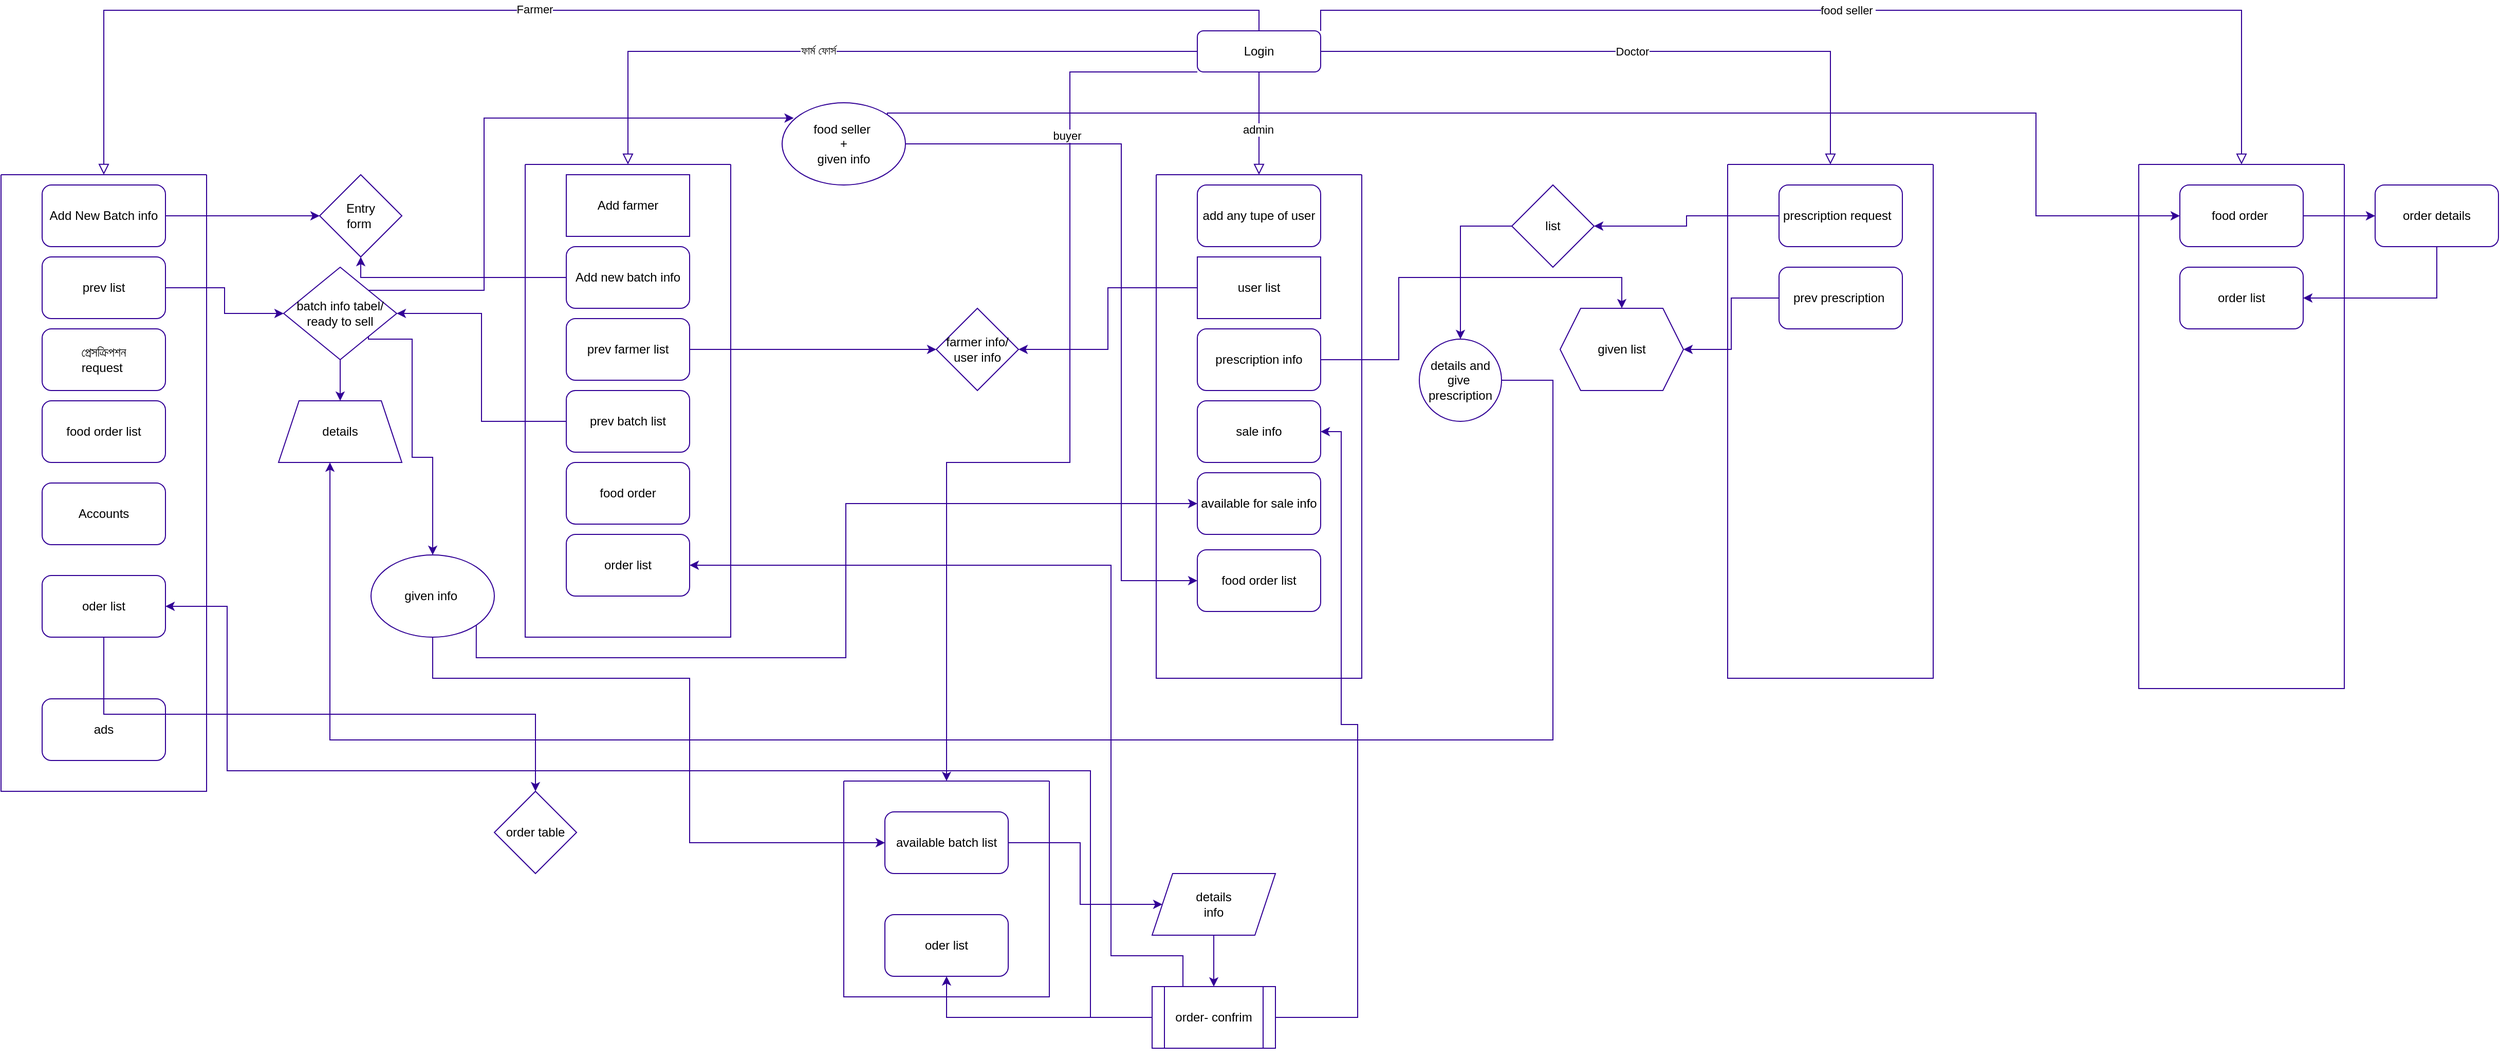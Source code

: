 <mxfile version="21.3.5" type="github">
  <diagram id="C5RBs43oDa-KdzZeNtuy" name="Page-1">
    <mxGraphModel dx="3695" dy="1528" grid="1" gridSize="10" guides="1" tooltips="1" connect="1" arrows="1" fold="1" page="1" pageScale="1" pageWidth="827" pageHeight="1169" math="0" shadow="0">
      <root>
        <mxCell id="WIyWlLk6GJQsqaUBKTNV-0" />
        <mxCell id="WIyWlLk6GJQsqaUBKTNV-1" parent="WIyWlLk6GJQsqaUBKTNV-0" />
        <mxCell id="WIyWlLk6GJQsqaUBKTNV-2" value="" style="rounded=0;html=1;jettySize=auto;orthogonalLoop=1;fontSize=11;endArrow=block;endFill=0;endSize=8;strokeWidth=1;shadow=0;labelBackgroundColor=none;edgeStyle=orthogonalEdgeStyle;entryX=0.5;entryY=0;entryDx=0;entryDy=0;exitX=0.5;exitY=0;exitDx=0;exitDy=0;strokeColor=#320096;" parent="WIyWlLk6GJQsqaUBKTNV-1" source="WIyWlLk6GJQsqaUBKTNV-3" target="rfF3xyyndjlrV5NvCtdU-0" edge="1">
          <mxGeometry relative="1" as="geometry">
            <mxPoint x="220" y="170" as="targetPoint" />
          </mxGeometry>
        </mxCell>
        <mxCell id="rfF3xyyndjlrV5NvCtdU-1" value="Farmer" style="edgeLabel;html=1;align=center;verticalAlign=middle;resizable=0;points=[];strokeColor=#320096;" vertex="1" connectable="0" parent="WIyWlLk6GJQsqaUBKTNV-2">
          <mxGeometry x="0.112" y="-1" relative="1" as="geometry">
            <mxPoint as="offset" />
          </mxGeometry>
        </mxCell>
        <mxCell id="rfF3xyyndjlrV5NvCtdU-62" style="edgeStyle=orthogonalEdgeStyle;rounded=0;orthogonalLoop=1;jettySize=auto;html=1;exitX=0;exitY=1;exitDx=0;exitDy=0;strokeColor=#320096;" edge="1" parent="WIyWlLk6GJQsqaUBKTNV-1" source="WIyWlLk6GJQsqaUBKTNV-3" target="rfF3xyyndjlrV5NvCtdU-61">
          <mxGeometry relative="1" as="geometry">
            <Array as="points">
              <mxPoint x="230" y="90" />
              <mxPoint x="230" y="470" />
              <mxPoint x="110" y="470" />
            </Array>
          </mxGeometry>
        </mxCell>
        <mxCell id="rfF3xyyndjlrV5NvCtdU-63" value="buyer" style="edgeLabel;html=1;align=center;verticalAlign=middle;resizable=0;points=[];strokeColor=#320096;" vertex="1" connectable="0" parent="rfF3xyyndjlrV5NvCtdU-62">
          <mxGeometry x="-0.601" y="-3" relative="1" as="geometry">
            <mxPoint y="-1" as="offset" />
          </mxGeometry>
        </mxCell>
        <mxCell id="WIyWlLk6GJQsqaUBKTNV-3" value="Login" style="rounded=1;whiteSpace=wrap;html=1;fontSize=12;glass=0;strokeWidth=1;shadow=0;strokeColor=#320096;" parent="WIyWlLk6GJQsqaUBKTNV-1" vertex="1">
          <mxGeometry x="354" y="50" width="120" height="40" as="geometry" />
        </mxCell>
        <mxCell id="rfF3xyyndjlrV5NvCtdU-0" value="" style="swimlane;startSize=0;strokeColor=#320096;" vertex="1" parent="WIyWlLk6GJQsqaUBKTNV-1">
          <mxGeometry x="-810" y="190" width="200" height="600" as="geometry">
            <mxRectangle x="10" y="180" width="50" height="40" as="alternateBounds" />
          </mxGeometry>
        </mxCell>
        <mxCell id="rfF3xyyndjlrV5NvCtdU-9" value="Add New Batch info" style="rounded=1;whiteSpace=wrap;html=1;strokeColor=#320096;" vertex="1" parent="rfF3xyyndjlrV5NvCtdU-0">
          <mxGeometry x="40" y="10" width="120" height="60" as="geometry" />
        </mxCell>
        <mxCell id="rfF3xyyndjlrV5NvCtdU-10" value="prev list" style="rounded=1;whiteSpace=wrap;html=1;strokeColor=#320096;" vertex="1" parent="rfF3xyyndjlrV5NvCtdU-0">
          <mxGeometry x="40" y="80" width="120" height="60" as="geometry" />
        </mxCell>
        <mxCell id="rfF3xyyndjlrV5NvCtdU-11" value="প্রেসক্রিপশন&lt;br&gt;request&amp;nbsp;" style="rounded=1;whiteSpace=wrap;html=1;strokeColor=#320096;" vertex="1" parent="rfF3xyyndjlrV5NvCtdU-0">
          <mxGeometry x="40" y="150" width="120" height="60" as="geometry" />
        </mxCell>
        <mxCell id="rfF3xyyndjlrV5NvCtdU-12" value="food order list" style="rounded=1;whiteSpace=wrap;html=1;strokeColor=#320096;" vertex="1" parent="rfF3xyyndjlrV5NvCtdU-0">
          <mxGeometry x="40" y="220" width="120" height="60" as="geometry" />
        </mxCell>
        <mxCell id="rfF3xyyndjlrV5NvCtdU-14" value="ads" style="rounded=1;whiteSpace=wrap;html=1;strokeColor=#320096;" vertex="1" parent="rfF3xyyndjlrV5NvCtdU-0">
          <mxGeometry x="40" y="510" width="120" height="60" as="geometry" />
        </mxCell>
        <mxCell id="rfF3xyyndjlrV5NvCtdU-18" value="Accounts" style="rounded=1;whiteSpace=wrap;html=1;strokeColor=#320096;" vertex="1" parent="rfF3xyyndjlrV5NvCtdU-0">
          <mxGeometry x="40" y="300" width="120" height="60" as="geometry" />
        </mxCell>
        <mxCell id="rfF3xyyndjlrV5NvCtdU-78" value="oder list" style="rounded=1;whiteSpace=wrap;html=1;strokeColor=#320096;" vertex="1" parent="rfF3xyyndjlrV5NvCtdU-0">
          <mxGeometry x="40" y="390" width="120" height="60" as="geometry" />
        </mxCell>
        <mxCell id="rfF3xyyndjlrV5NvCtdU-2" value="" style="swimlane;startSize=0;strokeColor=#320096;" vertex="1" parent="WIyWlLk6GJQsqaUBKTNV-1">
          <mxGeometry x="-300" y="180" width="200" height="460" as="geometry">
            <mxRectangle x="270" y="180" width="50" height="40" as="alternateBounds" />
          </mxGeometry>
        </mxCell>
        <mxCell id="rfF3xyyndjlrV5NvCtdU-15" value="Add farmer" style="whiteSpace=wrap;html=1;strokeColor=#320096;" vertex="1" parent="rfF3xyyndjlrV5NvCtdU-2">
          <mxGeometry x="40" y="10" width="120" height="60" as="geometry" />
        </mxCell>
        <mxCell id="rfF3xyyndjlrV5NvCtdU-16" value="Add new batch info" style="rounded=1;whiteSpace=wrap;html=1;strokeColor=#320096;" vertex="1" parent="rfF3xyyndjlrV5NvCtdU-2">
          <mxGeometry x="40" y="80" width="120" height="60" as="geometry" />
        </mxCell>
        <mxCell id="rfF3xyyndjlrV5NvCtdU-19" value="prev farmer list" style="rounded=1;whiteSpace=wrap;html=1;strokeColor=#320096;" vertex="1" parent="rfF3xyyndjlrV5NvCtdU-2">
          <mxGeometry x="40" y="150" width="120" height="60" as="geometry" />
        </mxCell>
        <mxCell id="rfF3xyyndjlrV5NvCtdU-20" value="prev batch list" style="rounded=1;whiteSpace=wrap;html=1;strokeColor=#320096;" vertex="1" parent="rfF3xyyndjlrV5NvCtdU-2">
          <mxGeometry x="40" y="220" width="120" height="60" as="geometry" />
        </mxCell>
        <mxCell id="rfF3xyyndjlrV5NvCtdU-22" value="food order" style="rounded=1;whiteSpace=wrap;html=1;strokeColor=#320096;" vertex="1" parent="rfF3xyyndjlrV5NvCtdU-2">
          <mxGeometry x="40" y="290" width="120" height="60" as="geometry" />
        </mxCell>
        <mxCell id="rfF3xyyndjlrV5NvCtdU-82" value="order list" style="rounded=1;whiteSpace=wrap;html=1;strokeColor=#320096;" vertex="1" parent="rfF3xyyndjlrV5NvCtdU-2">
          <mxGeometry x="40" y="360" width="120" height="60" as="geometry" />
        </mxCell>
        <mxCell id="rfF3xyyndjlrV5NvCtdU-7" value="" style="rounded=0;html=1;jettySize=auto;orthogonalLoop=1;fontSize=11;endArrow=block;endFill=0;endSize=8;strokeWidth=1;shadow=0;labelBackgroundColor=none;edgeStyle=orthogonalEdgeStyle;entryX=0.5;entryY=0;entryDx=0;entryDy=0;strokeColor=#320096;" edge="1" parent="WIyWlLk6GJQsqaUBKTNV-1" source="WIyWlLk6GJQsqaUBKTNV-3" target="rfF3xyyndjlrV5NvCtdU-2">
          <mxGeometry relative="1" as="geometry">
            <mxPoint x="350" y="70" as="sourcePoint" />
            <mxPoint x="111" y="187" as="targetPoint" />
          </mxGeometry>
        </mxCell>
        <mxCell id="rfF3xyyndjlrV5NvCtdU-8" value="ফার্ম ফোর্স" style="edgeLabel;html=1;align=center;verticalAlign=middle;resizable=0;points=[];strokeColor=#320096;" vertex="1" connectable="0" parent="rfF3xyyndjlrV5NvCtdU-7">
          <mxGeometry x="0.112" y="-1" relative="1" as="geometry">
            <mxPoint as="offset" />
          </mxGeometry>
        </mxCell>
        <mxCell id="rfF3xyyndjlrV5NvCtdU-23" value="" style="swimlane;startSize=0;strokeColor=#320096;" vertex="1" parent="WIyWlLk6GJQsqaUBKTNV-1">
          <mxGeometry x="314" y="190" width="200" height="490" as="geometry" />
        </mxCell>
        <mxCell id="rfF3xyyndjlrV5NvCtdU-27" value="add any tupe of user" style="rounded=1;whiteSpace=wrap;html=1;strokeColor=#320096;" vertex="1" parent="rfF3xyyndjlrV5NvCtdU-23">
          <mxGeometry x="40" y="10" width="120" height="60" as="geometry" />
        </mxCell>
        <mxCell id="rfF3xyyndjlrV5NvCtdU-28" value="user list" style="rounded=0;whiteSpace=wrap;html=1;strokeColor=#320096;" vertex="1" parent="rfF3xyyndjlrV5NvCtdU-23">
          <mxGeometry x="40" y="80" width="120" height="60" as="geometry" />
        </mxCell>
        <mxCell id="rfF3xyyndjlrV5NvCtdU-29" value="prescription info" style="rounded=1;whiteSpace=wrap;html=1;strokeColor=#320096;" vertex="1" parent="rfF3xyyndjlrV5NvCtdU-23">
          <mxGeometry x="40" y="150" width="120" height="60" as="geometry" />
        </mxCell>
        <mxCell id="rfF3xyyndjlrV5NvCtdU-30" value="sale info" style="rounded=1;whiteSpace=wrap;html=1;strokeColor=#320096;" vertex="1" parent="rfF3xyyndjlrV5NvCtdU-23">
          <mxGeometry x="40" y="220" width="120" height="60" as="geometry" />
        </mxCell>
        <mxCell id="rfF3xyyndjlrV5NvCtdU-31" value="available for sale info" style="rounded=1;whiteSpace=wrap;html=1;strokeColor=#320096;" vertex="1" parent="rfF3xyyndjlrV5NvCtdU-23">
          <mxGeometry x="40" y="290" width="120" height="60" as="geometry" />
        </mxCell>
        <mxCell id="rfF3xyyndjlrV5NvCtdU-87" value="food order list" style="rounded=1;whiteSpace=wrap;html=1;strokeColor=#320096;" vertex="1" parent="rfF3xyyndjlrV5NvCtdU-23">
          <mxGeometry x="40" y="365" width="120" height="60" as="geometry" />
        </mxCell>
        <mxCell id="rfF3xyyndjlrV5NvCtdU-25" value="" style="rounded=0;html=1;jettySize=auto;orthogonalLoop=1;fontSize=11;endArrow=block;endFill=0;endSize=8;strokeWidth=1;shadow=0;labelBackgroundColor=none;edgeStyle=orthogonalEdgeStyle;entryX=0.5;entryY=0;entryDx=0;entryDy=0;exitX=0.5;exitY=1;exitDx=0;exitDy=0;strokeColor=#320096;" edge="1" parent="WIyWlLk6GJQsqaUBKTNV-1" source="WIyWlLk6GJQsqaUBKTNV-3" target="rfF3xyyndjlrV5NvCtdU-23">
          <mxGeometry relative="1" as="geometry">
            <mxPoint x="364" y="80" as="sourcePoint" />
            <mxPoint y="200" as="targetPoint" />
          </mxGeometry>
        </mxCell>
        <mxCell id="rfF3xyyndjlrV5NvCtdU-26" value="admin" style="edgeLabel;html=1;align=center;verticalAlign=middle;resizable=0;points=[];strokeColor=#320096;" vertex="1" connectable="0" parent="rfF3xyyndjlrV5NvCtdU-25">
          <mxGeometry x="0.112" y="-1" relative="1" as="geometry">
            <mxPoint as="offset" />
          </mxGeometry>
        </mxCell>
        <mxCell id="rfF3xyyndjlrV5NvCtdU-32" value="Entry&lt;br&gt;form&amp;nbsp;" style="rhombus;whiteSpace=wrap;html=1;strokeColor=#320096;" vertex="1" parent="WIyWlLk6GJQsqaUBKTNV-1">
          <mxGeometry x="-500" y="190" width="80" height="80" as="geometry" />
        </mxCell>
        <mxCell id="rfF3xyyndjlrV5NvCtdU-33" style="edgeStyle=orthogonalEdgeStyle;rounded=0;orthogonalLoop=1;jettySize=auto;html=1;entryX=0;entryY=0.5;entryDx=0;entryDy=0;strokeColor=#320096;" edge="1" parent="WIyWlLk6GJQsqaUBKTNV-1" source="rfF3xyyndjlrV5NvCtdU-9" target="rfF3xyyndjlrV5NvCtdU-32">
          <mxGeometry relative="1" as="geometry" />
        </mxCell>
        <mxCell id="rfF3xyyndjlrV5NvCtdU-34" style="edgeStyle=orthogonalEdgeStyle;rounded=0;orthogonalLoop=1;jettySize=auto;html=1;entryX=0.5;entryY=1;entryDx=0;entryDy=0;strokeColor=#320096;" edge="1" parent="WIyWlLk6GJQsqaUBKTNV-1" source="rfF3xyyndjlrV5NvCtdU-16" target="rfF3xyyndjlrV5NvCtdU-32">
          <mxGeometry relative="1" as="geometry" />
        </mxCell>
        <mxCell id="rfF3xyyndjlrV5NvCtdU-57" style="edgeStyle=orthogonalEdgeStyle;rounded=0;orthogonalLoop=1;jettySize=auto;html=1;exitX=0.5;exitY=1;exitDx=0;exitDy=0;entryX=0.5;entryY=0;entryDx=0;entryDy=0;strokeColor=#320096;" edge="1" parent="WIyWlLk6GJQsqaUBKTNV-1" source="rfF3xyyndjlrV5NvCtdU-35" target="rfF3xyyndjlrV5NvCtdU-51">
          <mxGeometry relative="1" as="geometry" />
        </mxCell>
        <mxCell id="rfF3xyyndjlrV5NvCtdU-65" style="edgeStyle=orthogonalEdgeStyle;rounded=0;orthogonalLoop=1;jettySize=auto;html=1;exitX=1;exitY=1;exitDx=0;exitDy=0;entryX=0.5;entryY=0;entryDx=0;entryDy=0;strokeColor=#320096;" edge="1" parent="WIyWlLk6GJQsqaUBKTNV-1" source="rfF3xyyndjlrV5NvCtdU-35" target="rfF3xyyndjlrV5NvCtdU-64">
          <mxGeometry relative="1" as="geometry">
            <Array as="points">
              <mxPoint x="-410" y="350" />
              <mxPoint x="-410" y="465" />
              <mxPoint x="-390" y="465" />
            </Array>
          </mxGeometry>
        </mxCell>
        <mxCell id="rfF3xyyndjlrV5NvCtdU-85" style="edgeStyle=orthogonalEdgeStyle;rounded=0;orthogonalLoop=1;jettySize=auto;html=1;exitX=1;exitY=0;exitDx=0;exitDy=0;entryX=0.094;entryY=0.186;entryDx=0;entryDy=0;entryPerimeter=0;strokeColor=#320096;" edge="1" parent="WIyWlLk6GJQsqaUBKTNV-1" source="rfF3xyyndjlrV5NvCtdU-35" target="rfF3xyyndjlrV5NvCtdU-84">
          <mxGeometry relative="1" as="geometry">
            <Array as="points">
              <mxPoint x="-340" y="302" />
              <mxPoint x="-340" y="135" />
            </Array>
          </mxGeometry>
        </mxCell>
        <mxCell id="rfF3xyyndjlrV5NvCtdU-35" value="batch info tabel/ ready to sell" style="rhombus;whiteSpace=wrap;html=1;strokeColor=#320096;" vertex="1" parent="WIyWlLk6GJQsqaUBKTNV-1">
          <mxGeometry x="-535" y="280" width="110" height="90" as="geometry" />
        </mxCell>
        <mxCell id="rfF3xyyndjlrV5NvCtdU-36" style="edgeStyle=orthogonalEdgeStyle;rounded=0;orthogonalLoop=1;jettySize=auto;html=1;entryX=0;entryY=0.5;entryDx=0;entryDy=0;strokeColor=#320096;" edge="1" parent="WIyWlLk6GJQsqaUBKTNV-1" source="rfF3xyyndjlrV5NvCtdU-10" target="rfF3xyyndjlrV5NvCtdU-35">
          <mxGeometry relative="1" as="geometry" />
        </mxCell>
        <mxCell id="rfF3xyyndjlrV5NvCtdU-37" style="edgeStyle=orthogonalEdgeStyle;rounded=0;orthogonalLoop=1;jettySize=auto;html=1;entryX=1;entryY=0.5;entryDx=0;entryDy=0;strokeColor=#320096;" edge="1" parent="WIyWlLk6GJQsqaUBKTNV-1" source="rfF3xyyndjlrV5NvCtdU-20" target="rfF3xyyndjlrV5NvCtdU-35">
          <mxGeometry relative="1" as="geometry" />
        </mxCell>
        <mxCell id="rfF3xyyndjlrV5NvCtdU-38" value="farmer info/ user info" style="rhombus;whiteSpace=wrap;html=1;strokeColor=#320096;" vertex="1" parent="WIyWlLk6GJQsqaUBKTNV-1">
          <mxGeometry x="100" y="320" width="80" height="80" as="geometry" />
        </mxCell>
        <mxCell id="rfF3xyyndjlrV5NvCtdU-39" style="edgeStyle=orthogonalEdgeStyle;rounded=0;orthogonalLoop=1;jettySize=auto;html=1;entryX=0;entryY=0.5;entryDx=0;entryDy=0;strokeColor=#320096;" edge="1" parent="WIyWlLk6GJQsqaUBKTNV-1" source="rfF3xyyndjlrV5NvCtdU-19" target="rfF3xyyndjlrV5NvCtdU-38">
          <mxGeometry relative="1" as="geometry" />
        </mxCell>
        <mxCell id="rfF3xyyndjlrV5NvCtdU-40" style="edgeStyle=orthogonalEdgeStyle;rounded=0;orthogonalLoop=1;jettySize=auto;html=1;strokeColor=#320096;" edge="1" parent="WIyWlLk6GJQsqaUBKTNV-1" source="rfF3xyyndjlrV5NvCtdU-28" target="rfF3xyyndjlrV5NvCtdU-38">
          <mxGeometry relative="1" as="geometry" />
        </mxCell>
        <mxCell id="rfF3xyyndjlrV5NvCtdU-41" value="" style="swimlane;startSize=0;strokeColor=#320096;" vertex="1" parent="WIyWlLk6GJQsqaUBKTNV-1">
          <mxGeometry x="870" y="180" width="200" height="500" as="geometry" />
        </mxCell>
        <mxCell id="rfF3xyyndjlrV5NvCtdU-45" value="prescription request&amp;nbsp;&amp;nbsp;" style="rounded=1;whiteSpace=wrap;html=1;strokeColor=#320096;" vertex="1" parent="rfF3xyyndjlrV5NvCtdU-41">
          <mxGeometry x="50" y="20" width="120" height="60" as="geometry" />
        </mxCell>
        <mxCell id="rfF3xyyndjlrV5NvCtdU-53" value="prev prescription&amp;nbsp;" style="rounded=1;whiteSpace=wrap;html=1;strokeColor=#320096;" vertex="1" parent="rfF3xyyndjlrV5NvCtdU-41">
          <mxGeometry x="50" y="100" width="120" height="60" as="geometry" />
        </mxCell>
        <mxCell id="rfF3xyyndjlrV5NvCtdU-42" value="" style="rounded=0;html=1;jettySize=auto;orthogonalLoop=1;fontSize=11;endArrow=block;endFill=0;endSize=8;strokeWidth=1;shadow=0;labelBackgroundColor=none;edgeStyle=orthogonalEdgeStyle;entryX=0.5;entryY=0;entryDx=0;entryDy=0;exitX=1;exitY=0.5;exitDx=0;exitDy=0;strokeColor=#320096;" edge="1" parent="WIyWlLk6GJQsqaUBKTNV-1" source="WIyWlLk6GJQsqaUBKTNV-3" target="rfF3xyyndjlrV5NvCtdU-41">
          <mxGeometry relative="1" as="geometry">
            <mxPoint x="424" y="100" as="sourcePoint" />
            <mxPoint x="424" y="200" as="targetPoint" />
          </mxGeometry>
        </mxCell>
        <mxCell id="rfF3xyyndjlrV5NvCtdU-44" value="Doctor" style="edgeLabel;html=1;align=center;verticalAlign=middle;resizable=0;points=[];strokeColor=#320096;" vertex="1" connectable="0" parent="rfF3xyyndjlrV5NvCtdU-42">
          <mxGeometry x="-0.0" relative="1" as="geometry">
            <mxPoint as="offset" />
          </mxGeometry>
        </mxCell>
        <mxCell id="rfF3xyyndjlrV5NvCtdU-49" value="" style="edgeStyle=orthogonalEdgeStyle;rounded=0;orthogonalLoop=1;jettySize=auto;html=1;strokeColor=#320096;" edge="1" parent="WIyWlLk6GJQsqaUBKTNV-1" source="rfF3xyyndjlrV5NvCtdU-46" target="rfF3xyyndjlrV5NvCtdU-48">
          <mxGeometry relative="1" as="geometry" />
        </mxCell>
        <mxCell id="rfF3xyyndjlrV5NvCtdU-46" value="list" style="rhombus;whiteSpace=wrap;html=1;strokeColor=#320096;" vertex="1" parent="WIyWlLk6GJQsqaUBKTNV-1">
          <mxGeometry x="660" y="200" width="80" height="80" as="geometry" />
        </mxCell>
        <mxCell id="rfF3xyyndjlrV5NvCtdU-47" style="edgeStyle=orthogonalEdgeStyle;rounded=0;orthogonalLoop=1;jettySize=auto;html=1;entryX=1;entryY=0.5;entryDx=0;entryDy=0;strokeColor=#320096;" edge="1" parent="WIyWlLk6GJQsqaUBKTNV-1" source="rfF3xyyndjlrV5NvCtdU-45" target="rfF3xyyndjlrV5NvCtdU-46">
          <mxGeometry relative="1" as="geometry" />
        </mxCell>
        <mxCell id="rfF3xyyndjlrV5NvCtdU-52" style="edgeStyle=orthogonalEdgeStyle;rounded=0;orthogonalLoop=1;jettySize=auto;html=1;entryX=0.417;entryY=1;entryDx=0;entryDy=0;entryPerimeter=0;strokeColor=#320096;" edge="1" parent="WIyWlLk6GJQsqaUBKTNV-1" source="rfF3xyyndjlrV5NvCtdU-48" target="rfF3xyyndjlrV5NvCtdU-51">
          <mxGeometry relative="1" as="geometry">
            <Array as="points">
              <mxPoint x="700" y="740" />
              <mxPoint x="-490" y="740" />
            </Array>
          </mxGeometry>
        </mxCell>
        <mxCell id="rfF3xyyndjlrV5NvCtdU-48" value="details and give&amp;nbsp;&lt;br&gt;prescription" style="ellipse;whiteSpace=wrap;html=1;strokeColor=#320096;" vertex="1" parent="WIyWlLk6GJQsqaUBKTNV-1">
          <mxGeometry x="570" y="350" width="80" height="80" as="geometry" />
        </mxCell>
        <mxCell id="rfF3xyyndjlrV5NvCtdU-51" value="details" style="shape=trapezoid;perimeter=trapezoidPerimeter;whiteSpace=wrap;html=1;fixedSize=1;strokeColor=#320096;" vertex="1" parent="WIyWlLk6GJQsqaUBKTNV-1">
          <mxGeometry x="-540" y="410" width="120" height="60" as="geometry" />
        </mxCell>
        <mxCell id="rfF3xyyndjlrV5NvCtdU-54" style="edgeStyle=orthogonalEdgeStyle;rounded=0;orthogonalLoop=1;jettySize=auto;html=1;entryX=1;entryY=0.5;entryDx=0;entryDy=0;strokeColor=#320096;" edge="1" parent="WIyWlLk6GJQsqaUBKTNV-1" source="rfF3xyyndjlrV5NvCtdU-53" target="rfF3xyyndjlrV5NvCtdU-55">
          <mxGeometry relative="1" as="geometry" />
        </mxCell>
        <mxCell id="rfF3xyyndjlrV5NvCtdU-55" value="given list" style="shape=hexagon;perimeter=hexagonPerimeter2;whiteSpace=wrap;html=1;fixedSize=1;strokeColor=#320096;" vertex="1" parent="WIyWlLk6GJQsqaUBKTNV-1">
          <mxGeometry x="707" y="320" width="120" height="80" as="geometry" />
        </mxCell>
        <mxCell id="rfF3xyyndjlrV5NvCtdU-56" style="edgeStyle=orthogonalEdgeStyle;rounded=0;orthogonalLoop=1;jettySize=auto;html=1;entryX=0.5;entryY=0;entryDx=0;entryDy=0;strokeColor=#320096;" edge="1" parent="WIyWlLk6GJQsqaUBKTNV-1" source="rfF3xyyndjlrV5NvCtdU-29" target="rfF3xyyndjlrV5NvCtdU-55">
          <mxGeometry relative="1" as="geometry">
            <Array as="points">
              <mxPoint x="550" y="370" />
              <mxPoint x="550" y="290" />
              <mxPoint x="767" y="290" />
            </Array>
          </mxGeometry>
        </mxCell>
        <mxCell id="rfF3xyyndjlrV5NvCtdU-58" value="" style="swimlane;startSize=0;strokeColor=#320096;" vertex="1" parent="WIyWlLk6GJQsqaUBKTNV-1">
          <mxGeometry x="1270" y="180" width="200" height="510" as="geometry" />
        </mxCell>
        <mxCell id="rfF3xyyndjlrV5NvCtdU-89" value="food order&amp;nbsp;" style="rounded=1;whiteSpace=wrap;html=1;strokeColor=#320096;" vertex="1" parent="rfF3xyyndjlrV5NvCtdU-58">
          <mxGeometry x="40" y="20" width="120" height="60" as="geometry" />
        </mxCell>
        <mxCell id="rfF3xyyndjlrV5NvCtdU-94" value="order list" style="rounded=1;whiteSpace=wrap;html=1;strokeColor=#320096;" vertex="1" parent="rfF3xyyndjlrV5NvCtdU-58">
          <mxGeometry x="40" y="100" width="120" height="60" as="geometry" />
        </mxCell>
        <mxCell id="rfF3xyyndjlrV5NvCtdU-59" value="" style="rounded=0;html=1;jettySize=auto;orthogonalLoop=1;fontSize=11;endArrow=block;endFill=0;endSize=8;strokeWidth=1;shadow=0;labelBackgroundColor=none;edgeStyle=orthogonalEdgeStyle;entryX=0.5;entryY=0;entryDx=0;entryDy=0;exitX=1;exitY=0;exitDx=0;exitDy=0;strokeColor=#320096;" edge="1" parent="WIyWlLk6GJQsqaUBKTNV-1" source="WIyWlLk6GJQsqaUBKTNV-3" target="rfF3xyyndjlrV5NvCtdU-58">
          <mxGeometry relative="1" as="geometry">
            <mxPoint x="484" y="80" as="sourcePoint" />
            <mxPoint x="980" y="190" as="targetPoint" />
          </mxGeometry>
        </mxCell>
        <mxCell id="rfF3xyyndjlrV5NvCtdU-60" value="food seller&amp;nbsp;" style="edgeLabel;html=1;align=center;verticalAlign=middle;resizable=0;points=[];strokeColor=#320096;" vertex="1" connectable="0" parent="rfF3xyyndjlrV5NvCtdU-59">
          <mxGeometry x="-0.0" relative="1" as="geometry">
            <mxPoint as="offset" />
          </mxGeometry>
        </mxCell>
        <mxCell id="rfF3xyyndjlrV5NvCtdU-61" value="" style="swimlane;startSize=0;strokeColor=#320096;" vertex="1" parent="WIyWlLk6GJQsqaUBKTNV-1">
          <mxGeometry x="10" y="780" width="200" height="210" as="geometry" />
        </mxCell>
        <mxCell id="rfF3xyyndjlrV5NvCtdU-68" value="available batch list" style="rounded=1;whiteSpace=wrap;html=1;strokeColor=#320096;" vertex="1" parent="rfF3xyyndjlrV5NvCtdU-61">
          <mxGeometry x="40" y="30" width="120" height="60" as="geometry" />
        </mxCell>
        <mxCell id="rfF3xyyndjlrV5NvCtdU-73" value="oder list" style="rounded=1;whiteSpace=wrap;html=1;strokeColor=#320096;" vertex="1" parent="rfF3xyyndjlrV5NvCtdU-61">
          <mxGeometry x="40" y="130" width="120" height="60" as="geometry" />
        </mxCell>
        <mxCell id="rfF3xyyndjlrV5NvCtdU-66" style="edgeStyle=orthogonalEdgeStyle;rounded=0;orthogonalLoop=1;jettySize=auto;html=1;entryX=0;entryY=0.5;entryDx=0;entryDy=0;strokeColor=#320096;" edge="1" parent="WIyWlLk6GJQsqaUBKTNV-1" source="rfF3xyyndjlrV5NvCtdU-64" target="rfF3xyyndjlrV5NvCtdU-68">
          <mxGeometry relative="1" as="geometry">
            <mxPoint x="-20" y="1162.222" as="targetPoint" />
            <Array as="points">
              <mxPoint x="-390" y="680" />
              <mxPoint x="-140" y="680" />
              <mxPoint x="-140" y="840" />
            </Array>
          </mxGeometry>
        </mxCell>
        <mxCell id="rfF3xyyndjlrV5NvCtdU-86" style="edgeStyle=orthogonalEdgeStyle;rounded=0;orthogonalLoop=1;jettySize=auto;html=1;exitX=1;exitY=1;exitDx=0;exitDy=0;entryX=0;entryY=0.5;entryDx=0;entryDy=0;strokeColor=#320096;" edge="1" parent="WIyWlLk6GJQsqaUBKTNV-1" source="rfF3xyyndjlrV5NvCtdU-64" target="rfF3xyyndjlrV5NvCtdU-31">
          <mxGeometry relative="1" as="geometry">
            <Array as="points">
              <mxPoint x="-348" y="660" />
              <mxPoint x="12" y="660" />
              <mxPoint x="12" y="510" />
            </Array>
          </mxGeometry>
        </mxCell>
        <mxCell id="rfF3xyyndjlrV5NvCtdU-64" value="given info&amp;nbsp;" style="ellipse;whiteSpace=wrap;html=1;strokeColor=#320096;" vertex="1" parent="WIyWlLk6GJQsqaUBKTNV-1">
          <mxGeometry x="-450" y="560" width="120" height="80" as="geometry" />
        </mxCell>
        <mxCell id="rfF3xyyndjlrV5NvCtdU-74" style="edgeStyle=orthogonalEdgeStyle;rounded=0;orthogonalLoop=1;jettySize=auto;html=1;exitX=0.5;exitY=1;exitDx=0;exitDy=0;entryX=0.5;entryY=0;entryDx=0;entryDy=0;strokeColor=#320096;" edge="1" parent="WIyWlLk6GJQsqaUBKTNV-1" source="rfF3xyyndjlrV5NvCtdU-69" target="rfF3xyyndjlrV5NvCtdU-72">
          <mxGeometry relative="1" as="geometry" />
        </mxCell>
        <mxCell id="rfF3xyyndjlrV5NvCtdU-69" value="details&lt;br&gt;info" style="shape=parallelogram;perimeter=parallelogramPerimeter;whiteSpace=wrap;html=1;fixedSize=1;strokeColor=#320096;" vertex="1" parent="WIyWlLk6GJQsqaUBKTNV-1">
          <mxGeometry x="310" y="870" width="120" height="60" as="geometry" />
        </mxCell>
        <mxCell id="rfF3xyyndjlrV5NvCtdU-70" style="edgeStyle=orthogonalEdgeStyle;rounded=0;orthogonalLoop=1;jettySize=auto;html=1;strokeColor=#320096;" edge="1" parent="WIyWlLk6GJQsqaUBKTNV-1" source="rfF3xyyndjlrV5NvCtdU-68" target="rfF3xyyndjlrV5NvCtdU-69">
          <mxGeometry relative="1" as="geometry" />
        </mxCell>
        <mxCell id="rfF3xyyndjlrV5NvCtdU-75" style="edgeStyle=orthogonalEdgeStyle;rounded=0;orthogonalLoop=1;jettySize=auto;html=1;strokeColor=#320096;" edge="1" parent="WIyWlLk6GJQsqaUBKTNV-1" source="rfF3xyyndjlrV5NvCtdU-72" target="rfF3xyyndjlrV5NvCtdU-73">
          <mxGeometry relative="1" as="geometry" />
        </mxCell>
        <mxCell id="rfF3xyyndjlrV5NvCtdU-76" style="edgeStyle=orthogonalEdgeStyle;rounded=0;orthogonalLoop=1;jettySize=auto;html=1;entryX=1;entryY=0.5;entryDx=0;entryDy=0;strokeColor=#320096;" edge="1" parent="WIyWlLk6GJQsqaUBKTNV-1" source="rfF3xyyndjlrV5NvCtdU-72" target="rfF3xyyndjlrV5NvCtdU-30">
          <mxGeometry relative="1" as="geometry">
            <Array as="points">
              <mxPoint x="510" y="1010" />
              <mxPoint x="510" y="725" />
              <mxPoint x="494" y="725" />
              <mxPoint x="494" y="440" />
            </Array>
          </mxGeometry>
        </mxCell>
        <mxCell id="rfF3xyyndjlrV5NvCtdU-79" style="edgeStyle=orthogonalEdgeStyle;rounded=0;orthogonalLoop=1;jettySize=auto;html=1;exitX=0.5;exitY=1;exitDx=0;exitDy=0;entryX=1;entryY=0.5;entryDx=0;entryDy=0;strokeColor=#320096;" edge="1" parent="WIyWlLk6GJQsqaUBKTNV-1" source="rfF3xyyndjlrV5NvCtdU-72" target="rfF3xyyndjlrV5NvCtdU-78">
          <mxGeometry relative="1" as="geometry">
            <Array as="points">
              <mxPoint x="370" y="1010" />
              <mxPoint x="250" y="1010" />
              <mxPoint x="250" y="770" />
              <mxPoint x="-590" y="770" />
              <mxPoint x="-590" y="610" />
            </Array>
          </mxGeometry>
        </mxCell>
        <mxCell id="rfF3xyyndjlrV5NvCtdU-83" style="edgeStyle=orthogonalEdgeStyle;rounded=0;orthogonalLoop=1;jettySize=auto;html=1;exitX=0.25;exitY=0;exitDx=0;exitDy=0;entryX=1;entryY=0.5;entryDx=0;entryDy=0;strokeColor=#320096;" edge="1" parent="WIyWlLk6GJQsqaUBKTNV-1" source="rfF3xyyndjlrV5NvCtdU-72" target="rfF3xyyndjlrV5NvCtdU-82">
          <mxGeometry relative="1" as="geometry">
            <Array as="points">
              <mxPoint x="340" y="950" />
              <mxPoint x="270" y="950" />
              <mxPoint x="270" y="570" />
            </Array>
          </mxGeometry>
        </mxCell>
        <mxCell id="rfF3xyyndjlrV5NvCtdU-72" value="order- confrim" style="shape=process;whiteSpace=wrap;html=1;backgroundOutline=1;strokeColor=#320096;" vertex="1" parent="WIyWlLk6GJQsqaUBKTNV-1">
          <mxGeometry x="310" y="980" width="120" height="60" as="geometry" />
        </mxCell>
        <mxCell id="rfF3xyyndjlrV5NvCtdU-80" value="order table" style="rhombus;whiteSpace=wrap;html=1;strokeColor=#320096;" vertex="1" parent="WIyWlLk6GJQsqaUBKTNV-1">
          <mxGeometry x="-330" y="790" width="80" height="80" as="geometry" />
        </mxCell>
        <mxCell id="rfF3xyyndjlrV5NvCtdU-81" style="edgeStyle=orthogonalEdgeStyle;rounded=0;orthogonalLoop=1;jettySize=auto;html=1;exitX=0.5;exitY=1;exitDx=0;exitDy=0;entryX=0.5;entryY=0;entryDx=0;entryDy=0;strokeColor=#320096;" edge="1" parent="WIyWlLk6GJQsqaUBKTNV-1" source="rfF3xyyndjlrV5NvCtdU-78" target="rfF3xyyndjlrV5NvCtdU-80">
          <mxGeometry relative="1" as="geometry" />
        </mxCell>
        <mxCell id="rfF3xyyndjlrV5NvCtdU-88" style="edgeStyle=orthogonalEdgeStyle;rounded=0;orthogonalLoop=1;jettySize=auto;html=1;exitX=1;exitY=0.5;exitDx=0;exitDy=0;entryX=0;entryY=0.5;entryDx=0;entryDy=0;strokeColor=#320096;" edge="1" parent="WIyWlLk6GJQsqaUBKTNV-1" source="rfF3xyyndjlrV5NvCtdU-84" target="rfF3xyyndjlrV5NvCtdU-87">
          <mxGeometry relative="1" as="geometry">
            <Array as="points">
              <mxPoint x="280" y="160" />
              <mxPoint x="280" y="585" />
            </Array>
          </mxGeometry>
        </mxCell>
        <mxCell id="rfF3xyyndjlrV5NvCtdU-90" style="edgeStyle=orthogonalEdgeStyle;rounded=0;orthogonalLoop=1;jettySize=auto;html=1;exitX=1;exitY=0;exitDx=0;exitDy=0;entryX=0;entryY=0.5;entryDx=0;entryDy=0;strokeColor=#320096;" edge="1" parent="WIyWlLk6GJQsqaUBKTNV-1" source="rfF3xyyndjlrV5NvCtdU-84" target="rfF3xyyndjlrV5NvCtdU-89">
          <mxGeometry relative="1" as="geometry">
            <Array as="points">
              <mxPoint x="52" y="130" />
              <mxPoint x="1170" y="130" />
              <mxPoint x="1170" y="230" />
            </Array>
          </mxGeometry>
        </mxCell>
        <mxCell id="rfF3xyyndjlrV5NvCtdU-84" value="food seller&amp;nbsp;&lt;br&gt;+&lt;br&gt;given info" style="ellipse;whiteSpace=wrap;html=1;strokeColor=#320096;" vertex="1" parent="WIyWlLk6GJQsqaUBKTNV-1">
          <mxGeometry x="-50" y="120" width="120" height="80" as="geometry" />
        </mxCell>
        <mxCell id="rfF3xyyndjlrV5NvCtdU-95" style="edgeStyle=orthogonalEdgeStyle;rounded=0;orthogonalLoop=1;jettySize=auto;html=1;exitX=0.5;exitY=1;exitDx=0;exitDy=0;entryX=1;entryY=0.5;entryDx=0;entryDy=0;strokeColor=#320096;" edge="1" parent="WIyWlLk6GJQsqaUBKTNV-1" source="rfF3xyyndjlrV5NvCtdU-91" target="rfF3xyyndjlrV5NvCtdU-94">
          <mxGeometry relative="1" as="geometry" />
        </mxCell>
        <mxCell id="rfF3xyyndjlrV5NvCtdU-91" value="order details" style="rounded=1;whiteSpace=wrap;html=1;strokeColor=#320096;" vertex="1" parent="WIyWlLk6GJQsqaUBKTNV-1">
          <mxGeometry x="1500" y="200" width="120" height="60" as="geometry" />
        </mxCell>
        <mxCell id="rfF3xyyndjlrV5NvCtdU-92" style="edgeStyle=orthogonalEdgeStyle;rounded=0;orthogonalLoop=1;jettySize=auto;html=1;exitX=1;exitY=0.5;exitDx=0;exitDy=0;strokeColor=#320096;" edge="1" parent="WIyWlLk6GJQsqaUBKTNV-1" source="rfF3xyyndjlrV5NvCtdU-89" target="rfF3xyyndjlrV5NvCtdU-91">
          <mxGeometry relative="1" as="geometry" />
        </mxCell>
        <mxCell id="rfF3xyyndjlrV5NvCtdU-93" style="edgeStyle=orthogonalEdgeStyle;rounded=0;orthogonalLoop=1;jettySize=auto;html=1;exitX=0.5;exitY=1;exitDx=0;exitDy=0;strokeColor=#320096;" edge="1" parent="WIyWlLk6GJQsqaUBKTNV-1" source="rfF3xyyndjlrV5NvCtdU-61" target="rfF3xyyndjlrV5NvCtdU-61">
          <mxGeometry relative="1" as="geometry" />
        </mxCell>
      </root>
    </mxGraphModel>
  </diagram>
</mxfile>
